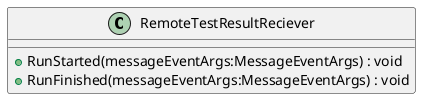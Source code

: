 @startuml
class RemoteTestResultReciever {
    + RunStarted(messageEventArgs:MessageEventArgs) : void
    + RunFinished(messageEventArgs:MessageEventArgs) : void
}
@enduml
